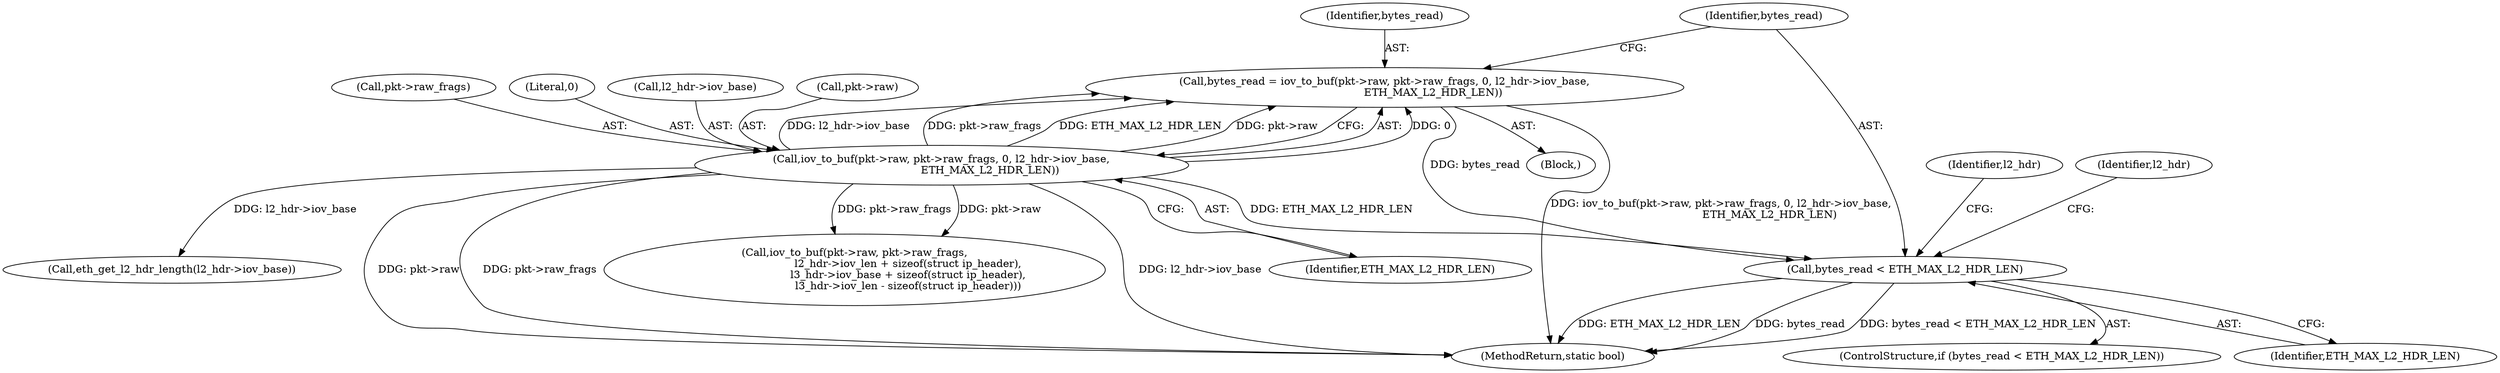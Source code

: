 digraph "0_qemu_a7278b36fcab9af469563bd7b9dadebe2ae25e48_0@API" {
"1000142" [label="(Call,bytes_read < ETH_MAX_L2_HDR_LEN)"];
"1000127" [label="(Call,bytes_read = iov_to_buf(pkt->raw, pkt->raw_frags, 0, l2_hdr->iov_base,\n                             ETH_MAX_L2_HDR_LEN))"];
"1000129" [label="(Call,iov_to_buf(pkt->raw, pkt->raw_frags, 0, l2_hdr->iov_base,\n                             ETH_MAX_L2_HDR_LEN))"];
"1000157" [label="(Identifier,l2_hdr)"];
"1000133" [label="(Call,pkt->raw_frags)"];
"1000128" [label="(Identifier,bytes_read)"];
"1000144" [label="(Identifier,ETH_MAX_L2_HDR_LEN)"];
"1000193" [label="(Call,iov_to_buf(pkt->raw, pkt->raw_frags,\n                                l2_hdr->iov_len + sizeof(struct ip_header),\n                                l3_hdr->iov_base + sizeof(struct ip_header),\n                                l3_hdr->iov_len - sizeof(struct ip_header)))"];
"1000127" [label="(Call,bytes_read = iov_to_buf(pkt->raw, pkt->raw_frags, 0, l2_hdr->iov_base,\n                             ETH_MAX_L2_HDR_LEN))"];
"1000142" [label="(Call,bytes_read < ETH_MAX_L2_HDR_LEN)"];
"1000141" [label="(ControlStructure,if (bytes_read < ETH_MAX_L2_HDR_LEN))"];
"1000143" [label="(Identifier,bytes_read)"];
"1000136" [label="(Literal,0)"];
"1000103" [label="(Block,)"];
"1000137" [label="(Call,l2_hdr->iov_base)"];
"1000159" [label="(Call,eth_get_l2_hdr_length(l2_hdr->iov_base))"];
"1000130" [label="(Call,pkt->raw)"];
"1000312" [label="(MethodReturn,static bool)"];
"1000140" [label="(Identifier,ETH_MAX_L2_HDR_LEN)"];
"1000129" [label="(Call,iov_to_buf(pkt->raw, pkt->raw_frags, 0, l2_hdr->iov_base,\n                             ETH_MAX_L2_HDR_LEN))"];
"1000148" [label="(Identifier,l2_hdr)"];
"1000142" -> "1000141"  [label="AST: "];
"1000142" -> "1000144"  [label="CFG: "];
"1000143" -> "1000142"  [label="AST: "];
"1000144" -> "1000142"  [label="AST: "];
"1000148" -> "1000142"  [label="CFG: "];
"1000157" -> "1000142"  [label="CFG: "];
"1000142" -> "1000312"  [label="DDG: bytes_read < ETH_MAX_L2_HDR_LEN"];
"1000142" -> "1000312"  [label="DDG: ETH_MAX_L2_HDR_LEN"];
"1000142" -> "1000312"  [label="DDG: bytes_read"];
"1000127" -> "1000142"  [label="DDG: bytes_read"];
"1000129" -> "1000142"  [label="DDG: ETH_MAX_L2_HDR_LEN"];
"1000127" -> "1000103"  [label="AST: "];
"1000127" -> "1000129"  [label="CFG: "];
"1000128" -> "1000127"  [label="AST: "];
"1000129" -> "1000127"  [label="AST: "];
"1000143" -> "1000127"  [label="CFG: "];
"1000127" -> "1000312"  [label="DDG: iov_to_buf(pkt->raw, pkt->raw_frags, 0, l2_hdr->iov_base,\n                             ETH_MAX_L2_HDR_LEN)"];
"1000129" -> "1000127"  [label="DDG: 0"];
"1000129" -> "1000127"  [label="DDG: l2_hdr->iov_base"];
"1000129" -> "1000127"  [label="DDG: pkt->raw_frags"];
"1000129" -> "1000127"  [label="DDG: ETH_MAX_L2_HDR_LEN"];
"1000129" -> "1000127"  [label="DDG: pkt->raw"];
"1000129" -> "1000140"  [label="CFG: "];
"1000130" -> "1000129"  [label="AST: "];
"1000133" -> "1000129"  [label="AST: "];
"1000136" -> "1000129"  [label="AST: "];
"1000137" -> "1000129"  [label="AST: "];
"1000140" -> "1000129"  [label="AST: "];
"1000129" -> "1000312"  [label="DDG: pkt->raw"];
"1000129" -> "1000312"  [label="DDG: pkt->raw_frags"];
"1000129" -> "1000312"  [label="DDG: l2_hdr->iov_base"];
"1000129" -> "1000159"  [label="DDG: l2_hdr->iov_base"];
"1000129" -> "1000193"  [label="DDG: pkt->raw"];
"1000129" -> "1000193"  [label="DDG: pkt->raw_frags"];
}
